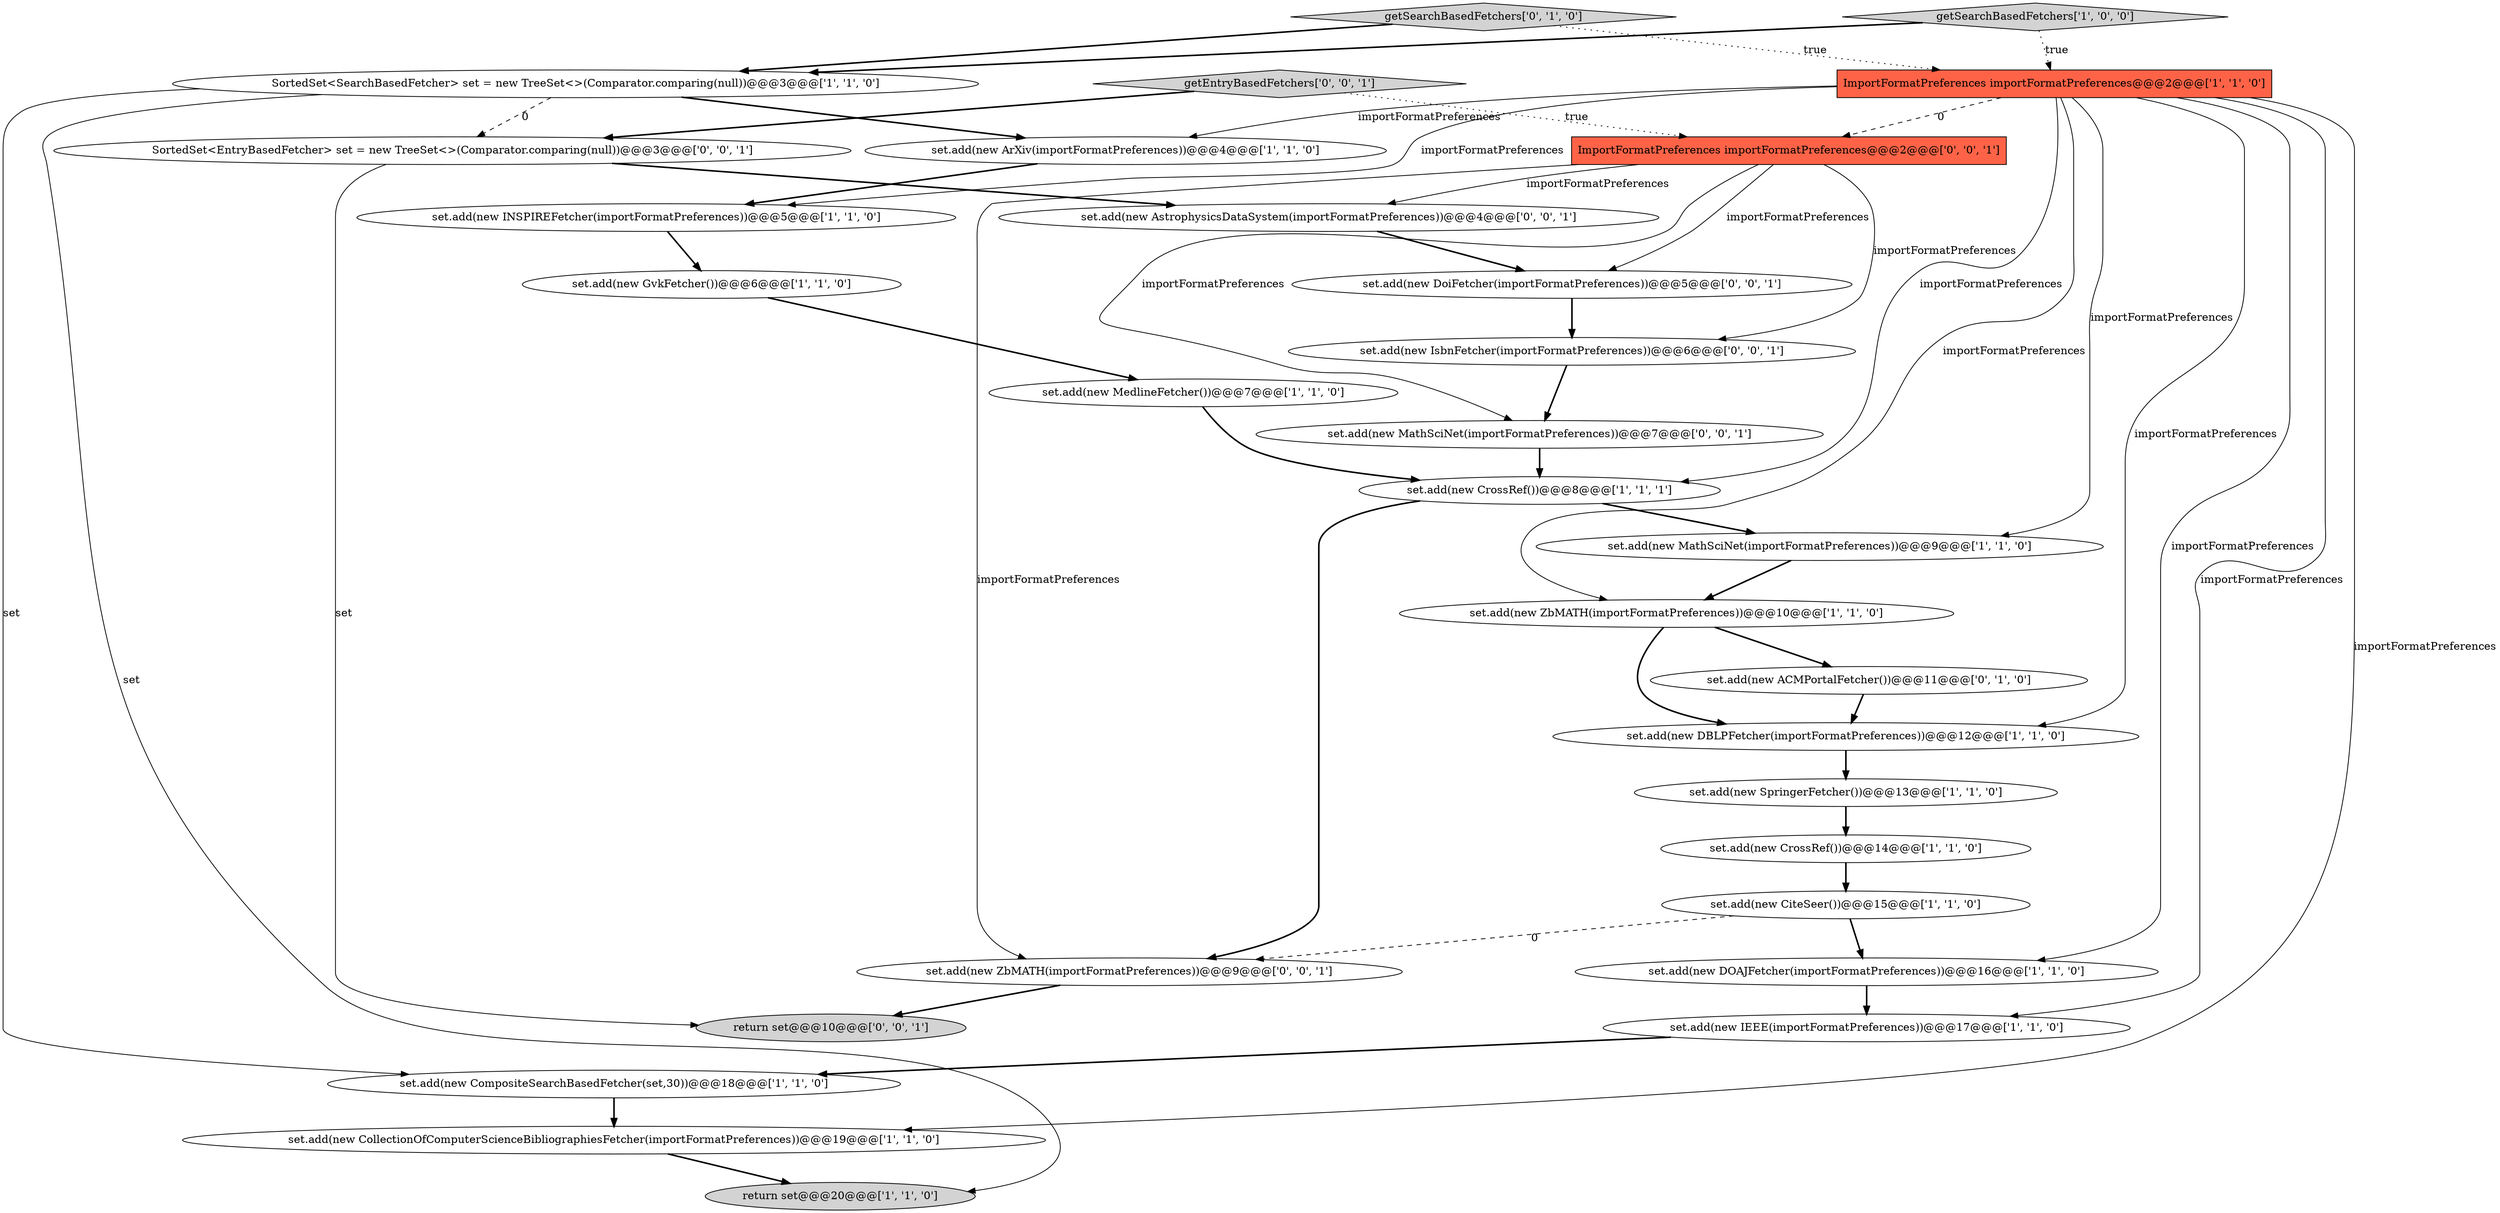 digraph {
7 [style = filled, label = "set.add(new GvkFetcher())@@@6@@@['1', '1', '0']", fillcolor = white, shape = ellipse image = "AAA0AAABBB1BBB"];
28 [style = filled, label = "ImportFormatPreferences importFormatPreferences@@@2@@@['0', '0', '1']", fillcolor = tomato, shape = box image = "AAA0AAABBB3BBB"];
9 [style = filled, label = "set.add(new DOAJFetcher(importFormatPreferences))@@@16@@@['1', '1', '0']", fillcolor = white, shape = ellipse image = "AAA0AAABBB1BBB"];
1 [style = filled, label = "set.add(new MathSciNet(importFormatPreferences))@@@9@@@['1', '1', '0']", fillcolor = white, shape = ellipse image = "AAA0AAABBB1BBB"];
27 [style = filled, label = "SortedSet<EntryBasedFetcher> set = new TreeSet<>(Comparator.comparing(null))@@@3@@@['0', '0', '1']", fillcolor = white, shape = ellipse image = "AAA0AAABBB3BBB"];
21 [style = filled, label = "set.add(new MathSciNet(importFormatPreferences))@@@7@@@['0', '0', '1']", fillcolor = white, shape = ellipse image = "AAA0AAABBB3BBB"];
29 [style = filled, label = "getEntryBasedFetchers['0', '0', '1']", fillcolor = lightgray, shape = diamond image = "AAA0AAABBB3BBB"];
10 [style = filled, label = "set.add(new DBLPFetcher(importFormatPreferences))@@@12@@@['1', '1', '0']", fillcolor = white, shape = ellipse image = "AAA0AAABBB1BBB"];
22 [style = filled, label = "set.add(new DoiFetcher(importFormatPreferences))@@@5@@@['0', '0', '1']", fillcolor = white, shape = ellipse image = "AAA0AAABBB3BBB"];
8 [style = filled, label = "set.add(new IEEE(importFormatPreferences))@@@17@@@['1', '1', '0']", fillcolor = white, shape = ellipse image = "AAA0AAABBB1BBB"];
0 [style = filled, label = "set.add(new MedlineFetcher())@@@7@@@['1', '1', '0']", fillcolor = white, shape = ellipse image = "AAA0AAABBB1BBB"];
25 [style = filled, label = "set.add(new IsbnFetcher(importFormatPreferences))@@@6@@@['0', '0', '1']", fillcolor = white, shape = ellipse image = "AAA0AAABBB3BBB"];
24 [style = filled, label = "return set@@@10@@@['0', '0', '1']", fillcolor = lightgray, shape = ellipse image = "AAA0AAABBB3BBB"];
16 [style = filled, label = "set.add(new INSPIREFetcher(importFormatPreferences))@@@5@@@['1', '1', '0']", fillcolor = white, shape = ellipse image = "AAA0AAABBB1BBB"];
3 [style = filled, label = "set.add(new CompositeSearchBasedFetcher(set,30))@@@18@@@['1', '1', '0']", fillcolor = white, shape = ellipse image = "AAA0AAABBB1BBB"];
19 [style = filled, label = "set.add(new ACMPortalFetcher())@@@11@@@['0', '1', '0']", fillcolor = white, shape = ellipse image = "AAA1AAABBB2BBB"];
17 [style = filled, label = "set.add(new CiteSeer())@@@15@@@['1', '1', '0']", fillcolor = white, shape = ellipse image = "AAA0AAABBB1BBB"];
13 [style = filled, label = "set.add(new ZbMATH(importFormatPreferences))@@@10@@@['1', '1', '0']", fillcolor = white, shape = ellipse image = "AAA0AAABBB1BBB"];
2 [style = filled, label = "set.add(new SpringerFetcher())@@@13@@@['1', '1', '0']", fillcolor = white, shape = ellipse image = "AAA0AAABBB1BBB"];
14 [style = filled, label = "set.add(new CollectionOfComputerScienceBibliographiesFetcher(importFormatPreferences))@@@19@@@['1', '1', '0']", fillcolor = white, shape = ellipse image = "AAA0AAABBB1BBB"];
5 [style = filled, label = "ImportFormatPreferences importFormatPreferences@@@2@@@['1', '1', '0']", fillcolor = tomato, shape = box image = "AAA0AAABBB1BBB"];
12 [style = filled, label = "SortedSet<SearchBasedFetcher> set = new TreeSet<>(Comparator.comparing(null))@@@3@@@['1', '1', '0']", fillcolor = white, shape = ellipse image = "AAA0AAABBB1BBB"];
15 [style = filled, label = "set.add(new ArXiv(importFormatPreferences))@@@4@@@['1', '1', '0']", fillcolor = white, shape = ellipse image = "AAA0AAABBB1BBB"];
20 [style = filled, label = "getSearchBasedFetchers['0', '1', '0']", fillcolor = lightgray, shape = diamond image = "AAA0AAABBB2BBB"];
18 [style = filled, label = "set.add(new CrossRef())@@@8@@@['1', '1', '1']", fillcolor = white, shape = ellipse image = "AAA0AAABBB1BBB"];
4 [style = filled, label = "getSearchBasedFetchers['1', '0', '0']", fillcolor = lightgray, shape = diamond image = "AAA0AAABBB1BBB"];
11 [style = filled, label = "set.add(new CrossRef())@@@14@@@['1', '1', '0']", fillcolor = white, shape = ellipse image = "AAA0AAABBB1BBB"];
23 [style = filled, label = "set.add(new AstrophysicsDataSystem(importFormatPreferences))@@@4@@@['0', '0', '1']", fillcolor = white, shape = ellipse image = "AAA0AAABBB3BBB"];
26 [style = filled, label = "set.add(new ZbMATH(importFormatPreferences))@@@9@@@['0', '0', '1']", fillcolor = white, shape = ellipse image = "AAA0AAABBB3BBB"];
6 [style = filled, label = "return set@@@20@@@['1', '1', '0']", fillcolor = lightgray, shape = ellipse image = "AAA0AAABBB1BBB"];
28->26 [style = solid, label="importFormatPreferences"];
23->22 [style = bold, label=""];
26->24 [style = bold, label=""];
29->27 [style = bold, label=""];
27->24 [style = solid, label="set"];
3->14 [style = bold, label=""];
19->10 [style = bold, label=""];
10->2 [style = bold, label=""];
28->21 [style = solid, label="importFormatPreferences"];
13->19 [style = bold, label=""];
5->15 [style = solid, label="importFormatPreferences"];
2->11 [style = bold, label=""];
5->28 [style = dashed, label="0"];
17->26 [style = dashed, label="0"];
12->15 [style = bold, label=""];
28->22 [style = solid, label="importFormatPreferences"];
27->23 [style = bold, label=""];
5->16 [style = solid, label="importFormatPreferences"];
5->9 [style = solid, label="importFormatPreferences"];
12->6 [style = solid, label="set"];
11->17 [style = bold, label=""];
12->27 [style = dashed, label="0"];
18->26 [style = bold, label=""];
28->25 [style = solid, label="importFormatPreferences"];
5->8 [style = solid, label="importFormatPreferences"];
8->3 [style = bold, label=""];
25->21 [style = bold, label=""];
5->14 [style = solid, label="importFormatPreferences"];
22->25 [style = bold, label=""];
21->18 [style = bold, label=""];
28->23 [style = solid, label="importFormatPreferences"];
7->0 [style = bold, label=""];
5->10 [style = solid, label="importFormatPreferences"];
17->9 [style = bold, label=""];
15->16 [style = bold, label=""];
4->12 [style = bold, label=""];
14->6 [style = bold, label=""];
5->1 [style = solid, label="importFormatPreferences"];
20->5 [style = dotted, label="true"];
4->5 [style = dotted, label="true"];
16->7 [style = bold, label=""];
18->1 [style = bold, label=""];
12->3 [style = solid, label="set"];
9->8 [style = bold, label=""];
13->10 [style = bold, label=""];
29->28 [style = dotted, label="true"];
0->18 [style = bold, label=""];
20->12 [style = bold, label=""];
5->18 [style = solid, label="importFormatPreferences"];
5->13 [style = solid, label="importFormatPreferences"];
1->13 [style = bold, label=""];
}
